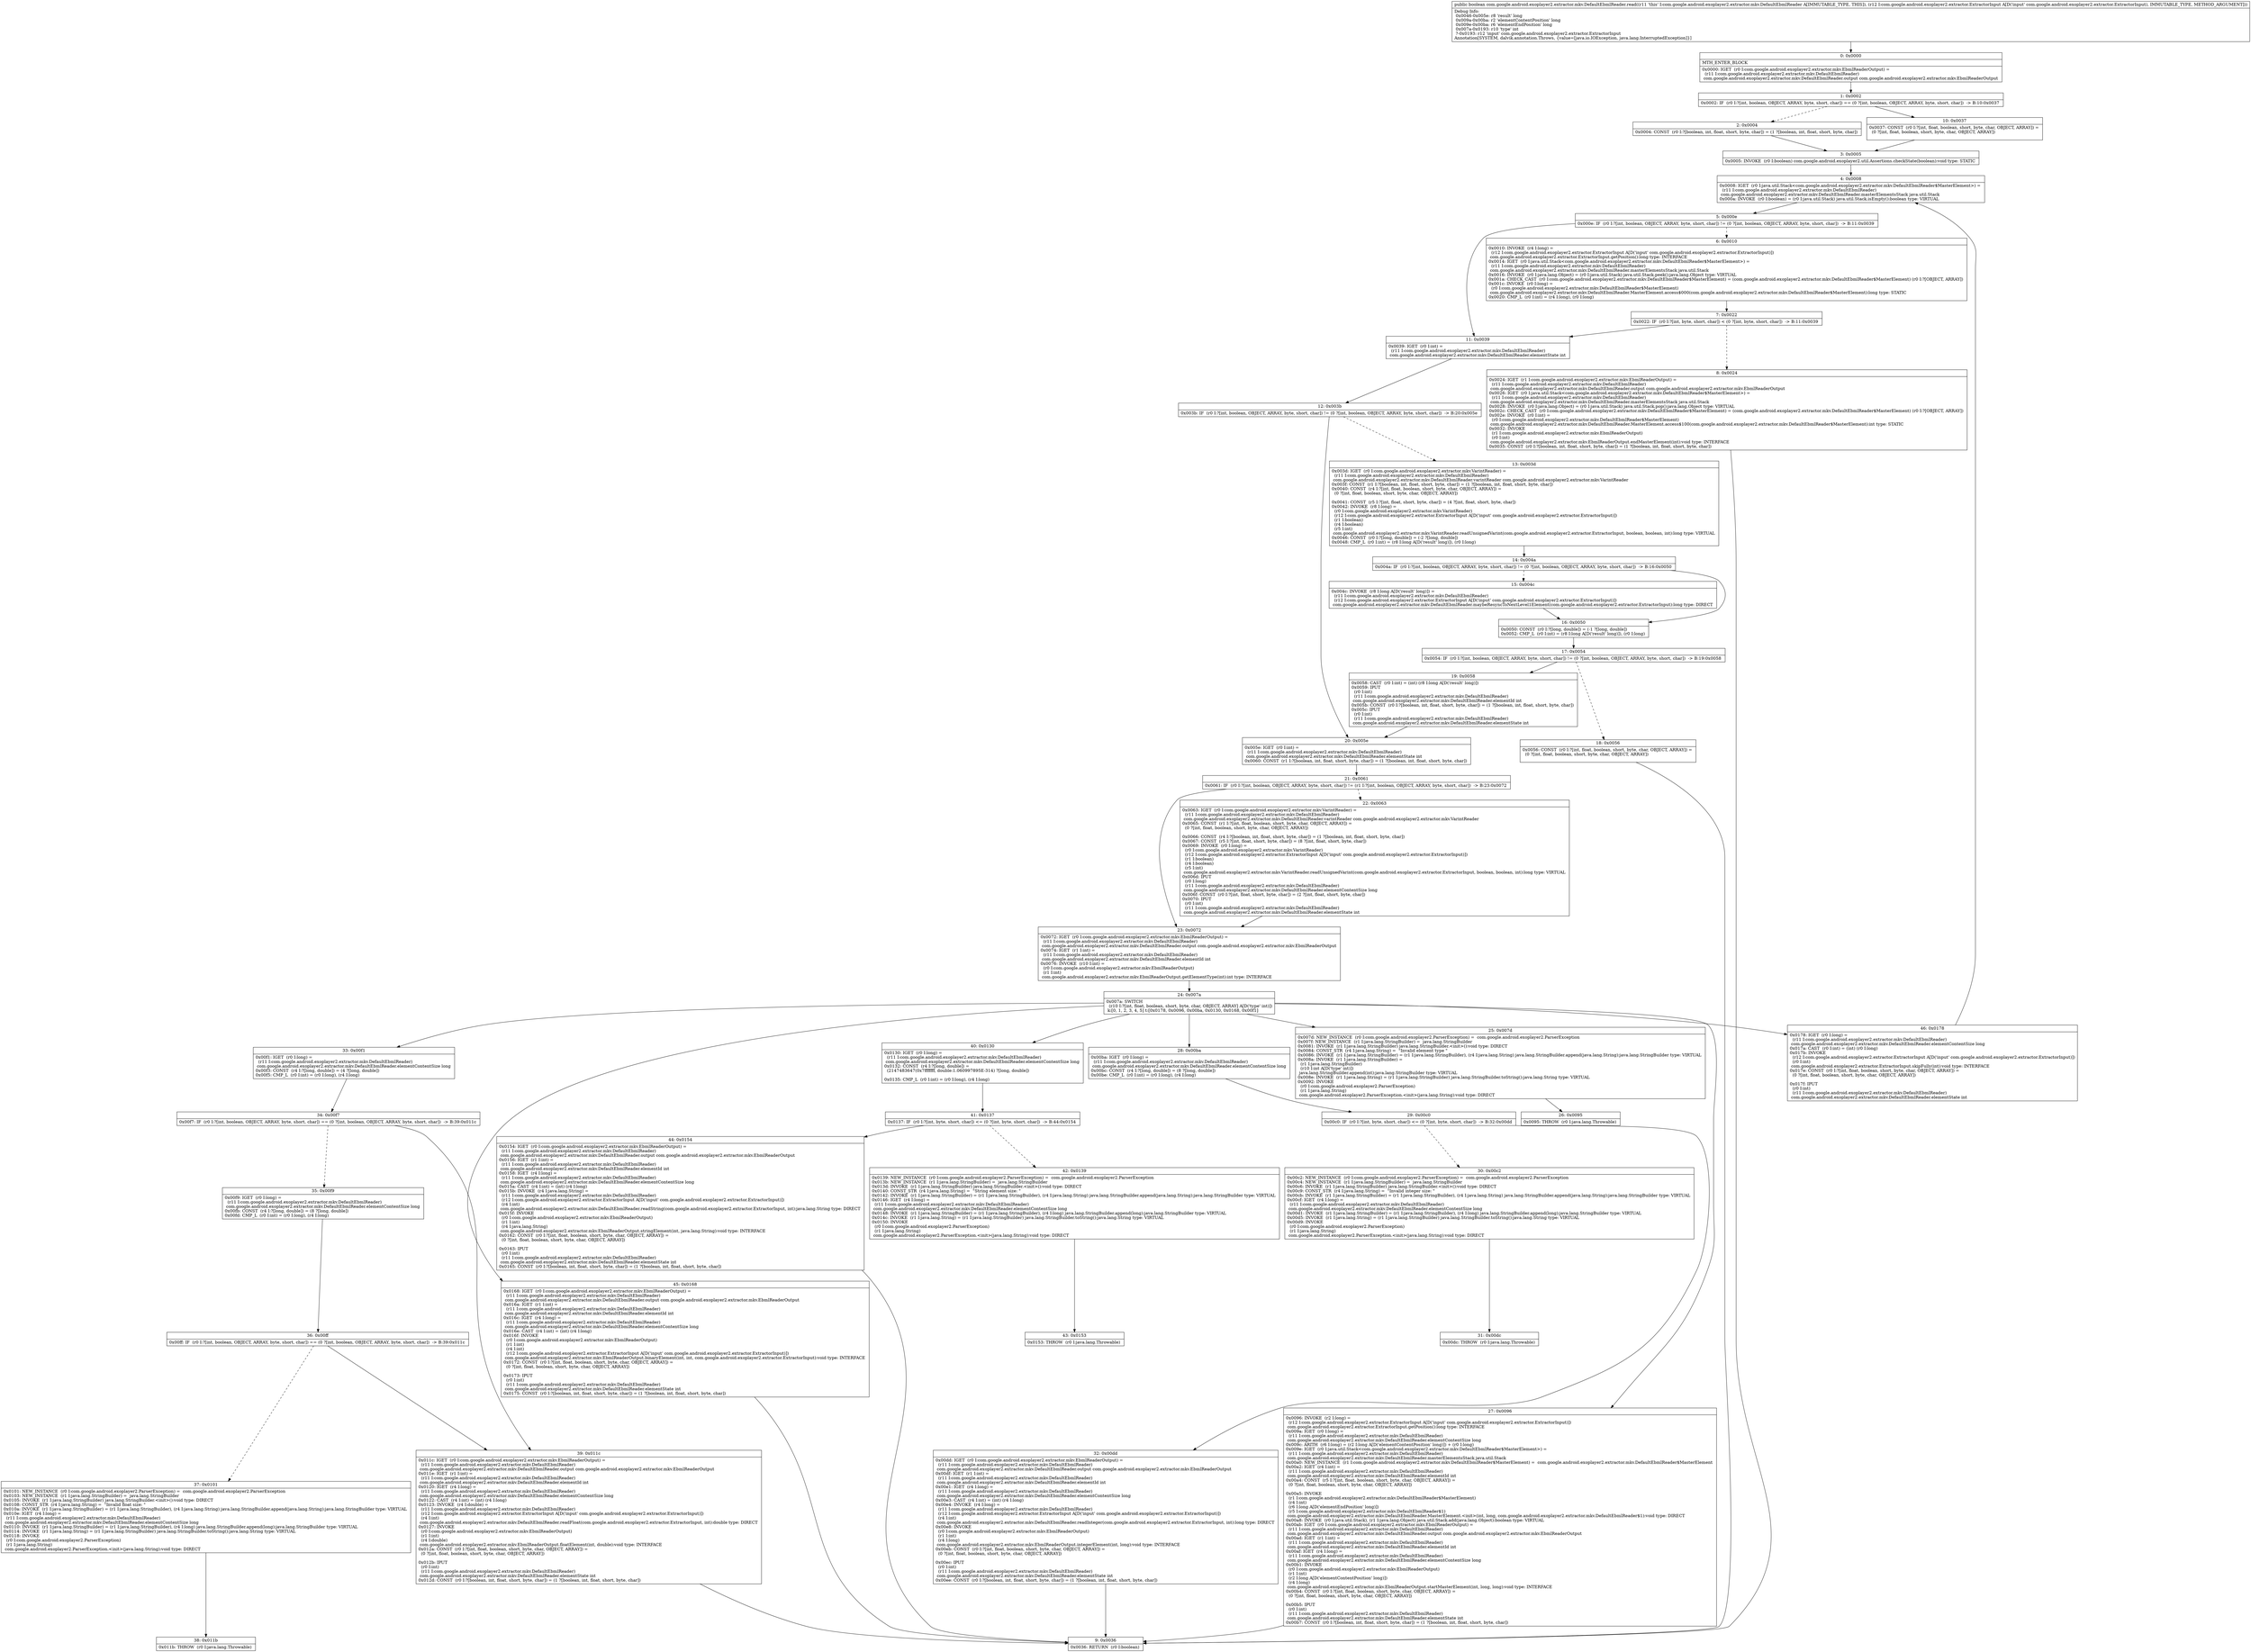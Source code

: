 digraph "CFG forcom.google.android.exoplayer2.extractor.mkv.DefaultEbmlReader.read(Lcom\/google\/android\/exoplayer2\/extractor\/ExtractorInput;)Z" {
Node_0 [shape=record,label="{0\:\ 0x0000|MTH_ENTER_BLOCK\l|0x0000: IGET  (r0 I:com.google.android.exoplayer2.extractor.mkv.EbmlReaderOutput) = \l  (r11 I:com.google.android.exoplayer2.extractor.mkv.DefaultEbmlReader)\l com.google.android.exoplayer2.extractor.mkv.DefaultEbmlReader.output com.google.android.exoplayer2.extractor.mkv.EbmlReaderOutput \l}"];
Node_1 [shape=record,label="{1\:\ 0x0002|0x0002: IF  (r0 I:?[int, boolean, OBJECT, ARRAY, byte, short, char]) == (0 ?[int, boolean, OBJECT, ARRAY, byte, short, char])  \-\> B:10:0x0037 \l}"];
Node_2 [shape=record,label="{2\:\ 0x0004|0x0004: CONST  (r0 I:?[boolean, int, float, short, byte, char]) = (1 ?[boolean, int, float, short, byte, char]) \l}"];
Node_3 [shape=record,label="{3\:\ 0x0005|0x0005: INVOKE  (r0 I:boolean) com.google.android.exoplayer2.util.Assertions.checkState(boolean):void type: STATIC \l}"];
Node_4 [shape=record,label="{4\:\ 0x0008|0x0008: IGET  (r0 I:java.util.Stack\<com.google.android.exoplayer2.extractor.mkv.DefaultEbmlReader$MasterElement\>) = \l  (r11 I:com.google.android.exoplayer2.extractor.mkv.DefaultEbmlReader)\l com.google.android.exoplayer2.extractor.mkv.DefaultEbmlReader.masterElementsStack java.util.Stack \l0x000a: INVOKE  (r0 I:boolean) = (r0 I:java.util.Stack) java.util.Stack.isEmpty():boolean type: VIRTUAL \l}"];
Node_5 [shape=record,label="{5\:\ 0x000e|0x000e: IF  (r0 I:?[int, boolean, OBJECT, ARRAY, byte, short, char]) != (0 ?[int, boolean, OBJECT, ARRAY, byte, short, char])  \-\> B:11:0x0039 \l}"];
Node_6 [shape=record,label="{6\:\ 0x0010|0x0010: INVOKE  (r4 I:long) = \l  (r12 I:com.google.android.exoplayer2.extractor.ExtractorInput A[D('input' com.google.android.exoplayer2.extractor.ExtractorInput)])\l com.google.android.exoplayer2.extractor.ExtractorInput.getPosition():long type: INTERFACE \l0x0014: IGET  (r0 I:java.util.Stack\<com.google.android.exoplayer2.extractor.mkv.DefaultEbmlReader$MasterElement\>) = \l  (r11 I:com.google.android.exoplayer2.extractor.mkv.DefaultEbmlReader)\l com.google.android.exoplayer2.extractor.mkv.DefaultEbmlReader.masterElementsStack java.util.Stack \l0x0016: INVOKE  (r0 I:java.lang.Object) = (r0 I:java.util.Stack) java.util.Stack.peek():java.lang.Object type: VIRTUAL \l0x001a: CHECK_CAST  (r0 I:com.google.android.exoplayer2.extractor.mkv.DefaultEbmlReader$MasterElement) = (com.google.android.exoplayer2.extractor.mkv.DefaultEbmlReader$MasterElement) (r0 I:?[OBJECT, ARRAY]) \l0x001c: INVOKE  (r0 I:long) = \l  (r0 I:com.google.android.exoplayer2.extractor.mkv.DefaultEbmlReader$MasterElement)\l com.google.android.exoplayer2.extractor.mkv.DefaultEbmlReader.MasterElement.access$000(com.google.android.exoplayer2.extractor.mkv.DefaultEbmlReader$MasterElement):long type: STATIC \l0x0020: CMP_L  (r0 I:int) = (r4 I:long), (r0 I:long) \l}"];
Node_7 [shape=record,label="{7\:\ 0x0022|0x0022: IF  (r0 I:?[int, byte, short, char]) \< (0 ?[int, byte, short, char])  \-\> B:11:0x0039 \l}"];
Node_8 [shape=record,label="{8\:\ 0x0024|0x0024: IGET  (r1 I:com.google.android.exoplayer2.extractor.mkv.EbmlReaderOutput) = \l  (r11 I:com.google.android.exoplayer2.extractor.mkv.DefaultEbmlReader)\l com.google.android.exoplayer2.extractor.mkv.DefaultEbmlReader.output com.google.android.exoplayer2.extractor.mkv.EbmlReaderOutput \l0x0026: IGET  (r0 I:java.util.Stack\<com.google.android.exoplayer2.extractor.mkv.DefaultEbmlReader$MasterElement\>) = \l  (r11 I:com.google.android.exoplayer2.extractor.mkv.DefaultEbmlReader)\l com.google.android.exoplayer2.extractor.mkv.DefaultEbmlReader.masterElementsStack java.util.Stack \l0x0028: INVOKE  (r0 I:java.lang.Object) = (r0 I:java.util.Stack) java.util.Stack.pop():java.lang.Object type: VIRTUAL \l0x002c: CHECK_CAST  (r0 I:com.google.android.exoplayer2.extractor.mkv.DefaultEbmlReader$MasterElement) = (com.google.android.exoplayer2.extractor.mkv.DefaultEbmlReader$MasterElement) (r0 I:?[OBJECT, ARRAY]) \l0x002e: INVOKE  (r0 I:int) = \l  (r0 I:com.google.android.exoplayer2.extractor.mkv.DefaultEbmlReader$MasterElement)\l com.google.android.exoplayer2.extractor.mkv.DefaultEbmlReader.MasterElement.access$100(com.google.android.exoplayer2.extractor.mkv.DefaultEbmlReader$MasterElement):int type: STATIC \l0x0032: INVOKE  \l  (r1 I:com.google.android.exoplayer2.extractor.mkv.EbmlReaderOutput)\l  (r0 I:int)\l com.google.android.exoplayer2.extractor.mkv.EbmlReaderOutput.endMasterElement(int):void type: INTERFACE \l0x0035: CONST  (r0 I:?[boolean, int, float, short, byte, char]) = (1 ?[boolean, int, float, short, byte, char]) \l}"];
Node_9 [shape=record,label="{9\:\ 0x0036|0x0036: RETURN  (r0 I:boolean) \l}"];
Node_10 [shape=record,label="{10\:\ 0x0037|0x0037: CONST  (r0 I:?[int, float, boolean, short, byte, char, OBJECT, ARRAY]) = \l  (0 ?[int, float, boolean, short, byte, char, OBJECT, ARRAY])\l \l}"];
Node_11 [shape=record,label="{11\:\ 0x0039|0x0039: IGET  (r0 I:int) = \l  (r11 I:com.google.android.exoplayer2.extractor.mkv.DefaultEbmlReader)\l com.google.android.exoplayer2.extractor.mkv.DefaultEbmlReader.elementState int \l}"];
Node_12 [shape=record,label="{12\:\ 0x003b|0x003b: IF  (r0 I:?[int, boolean, OBJECT, ARRAY, byte, short, char]) != (0 ?[int, boolean, OBJECT, ARRAY, byte, short, char])  \-\> B:20:0x005e \l}"];
Node_13 [shape=record,label="{13\:\ 0x003d|0x003d: IGET  (r0 I:com.google.android.exoplayer2.extractor.mkv.VarintReader) = \l  (r11 I:com.google.android.exoplayer2.extractor.mkv.DefaultEbmlReader)\l com.google.android.exoplayer2.extractor.mkv.DefaultEbmlReader.varintReader com.google.android.exoplayer2.extractor.mkv.VarintReader \l0x003f: CONST  (r1 I:?[boolean, int, float, short, byte, char]) = (1 ?[boolean, int, float, short, byte, char]) \l0x0040: CONST  (r4 I:?[int, float, boolean, short, byte, char, OBJECT, ARRAY]) = \l  (0 ?[int, float, boolean, short, byte, char, OBJECT, ARRAY])\l \l0x0041: CONST  (r5 I:?[int, float, short, byte, char]) = (4 ?[int, float, short, byte, char]) \l0x0042: INVOKE  (r8 I:long) = \l  (r0 I:com.google.android.exoplayer2.extractor.mkv.VarintReader)\l  (r12 I:com.google.android.exoplayer2.extractor.ExtractorInput A[D('input' com.google.android.exoplayer2.extractor.ExtractorInput)])\l  (r1 I:boolean)\l  (r4 I:boolean)\l  (r5 I:int)\l com.google.android.exoplayer2.extractor.mkv.VarintReader.readUnsignedVarint(com.google.android.exoplayer2.extractor.ExtractorInput, boolean, boolean, int):long type: VIRTUAL \l0x0046: CONST  (r0 I:?[long, double]) = (\-2 ?[long, double]) \l0x0048: CMP_L  (r0 I:int) = (r8 I:long A[D('result' long)]), (r0 I:long) \l}"];
Node_14 [shape=record,label="{14\:\ 0x004a|0x004a: IF  (r0 I:?[int, boolean, OBJECT, ARRAY, byte, short, char]) != (0 ?[int, boolean, OBJECT, ARRAY, byte, short, char])  \-\> B:16:0x0050 \l}"];
Node_15 [shape=record,label="{15\:\ 0x004c|0x004c: INVOKE  (r8 I:long A[D('result' long)]) = \l  (r11 I:com.google.android.exoplayer2.extractor.mkv.DefaultEbmlReader)\l  (r12 I:com.google.android.exoplayer2.extractor.ExtractorInput A[D('input' com.google.android.exoplayer2.extractor.ExtractorInput)])\l com.google.android.exoplayer2.extractor.mkv.DefaultEbmlReader.maybeResyncToNextLevel1Element(com.google.android.exoplayer2.extractor.ExtractorInput):long type: DIRECT \l}"];
Node_16 [shape=record,label="{16\:\ 0x0050|0x0050: CONST  (r0 I:?[long, double]) = (\-1 ?[long, double]) \l0x0052: CMP_L  (r0 I:int) = (r8 I:long A[D('result' long)]), (r0 I:long) \l}"];
Node_17 [shape=record,label="{17\:\ 0x0054|0x0054: IF  (r0 I:?[int, boolean, OBJECT, ARRAY, byte, short, char]) != (0 ?[int, boolean, OBJECT, ARRAY, byte, short, char])  \-\> B:19:0x0058 \l}"];
Node_18 [shape=record,label="{18\:\ 0x0056|0x0056: CONST  (r0 I:?[int, float, boolean, short, byte, char, OBJECT, ARRAY]) = \l  (0 ?[int, float, boolean, short, byte, char, OBJECT, ARRAY])\l \l}"];
Node_19 [shape=record,label="{19\:\ 0x0058|0x0058: CAST  (r0 I:int) = (int) (r8 I:long A[D('result' long)]) \l0x0059: IPUT  \l  (r0 I:int)\l  (r11 I:com.google.android.exoplayer2.extractor.mkv.DefaultEbmlReader)\l com.google.android.exoplayer2.extractor.mkv.DefaultEbmlReader.elementId int \l0x005b: CONST  (r0 I:?[boolean, int, float, short, byte, char]) = (1 ?[boolean, int, float, short, byte, char]) \l0x005c: IPUT  \l  (r0 I:int)\l  (r11 I:com.google.android.exoplayer2.extractor.mkv.DefaultEbmlReader)\l com.google.android.exoplayer2.extractor.mkv.DefaultEbmlReader.elementState int \l}"];
Node_20 [shape=record,label="{20\:\ 0x005e|0x005e: IGET  (r0 I:int) = \l  (r11 I:com.google.android.exoplayer2.extractor.mkv.DefaultEbmlReader)\l com.google.android.exoplayer2.extractor.mkv.DefaultEbmlReader.elementState int \l0x0060: CONST  (r1 I:?[boolean, int, float, short, byte, char]) = (1 ?[boolean, int, float, short, byte, char]) \l}"];
Node_21 [shape=record,label="{21\:\ 0x0061|0x0061: IF  (r0 I:?[int, boolean, OBJECT, ARRAY, byte, short, char]) != (r1 I:?[int, boolean, OBJECT, ARRAY, byte, short, char])  \-\> B:23:0x0072 \l}"];
Node_22 [shape=record,label="{22\:\ 0x0063|0x0063: IGET  (r0 I:com.google.android.exoplayer2.extractor.mkv.VarintReader) = \l  (r11 I:com.google.android.exoplayer2.extractor.mkv.DefaultEbmlReader)\l com.google.android.exoplayer2.extractor.mkv.DefaultEbmlReader.varintReader com.google.android.exoplayer2.extractor.mkv.VarintReader \l0x0065: CONST  (r1 I:?[int, float, boolean, short, byte, char, OBJECT, ARRAY]) = \l  (0 ?[int, float, boolean, short, byte, char, OBJECT, ARRAY])\l \l0x0066: CONST  (r4 I:?[boolean, int, float, short, byte, char]) = (1 ?[boolean, int, float, short, byte, char]) \l0x0067: CONST  (r5 I:?[int, float, short, byte, char]) = (8 ?[int, float, short, byte, char]) \l0x0069: INVOKE  (r0 I:long) = \l  (r0 I:com.google.android.exoplayer2.extractor.mkv.VarintReader)\l  (r12 I:com.google.android.exoplayer2.extractor.ExtractorInput A[D('input' com.google.android.exoplayer2.extractor.ExtractorInput)])\l  (r1 I:boolean)\l  (r4 I:boolean)\l  (r5 I:int)\l com.google.android.exoplayer2.extractor.mkv.VarintReader.readUnsignedVarint(com.google.android.exoplayer2.extractor.ExtractorInput, boolean, boolean, int):long type: VIRTUAL \l0x006d: IPUT  \l  (r0 I:long)\l  (r11 I:com.google.android.exoplayer2.extractor.mkv.DefaultEbmlReader)\l com.google.android.exoplayer2.extractor.mkv.DefaultEbmlReader.elementContentSize long \l0x006f: CONST  (r0 I:?[int, float, short, byte, char]) = (2 ?[int, float, short, byte, char]) \l0x0070: IPUT  \l  (r0 I:int)\l  (r11 I:com.google.android.exoplayer2.extractor.mkv.DefaultEbmlReader)\l com.google.android.exoplayer2.extractor.mkv.DefaultEbmlReader.elementState int \l}"];
Node_23 [shape=record,label="{23\:\ 0x0072|0x0072: IGET  (r0 I:com.google.android.exoplayer2.extractor.mkv.EbmlReaderOutput) = \l  (r11 I:com.google.android.exoplayer2.extractor.mkv.DefaultEbmlReader)\l com.google.android.exoplayer2.extractor.mkv.DefaultEbmlReader.output com.google.android.exoplayer2.extractor.mkv.EbmlReaderOutput \l0x0074: IGET  (r1 I:int) = \l  (r11 I:com.google.android.exoplayer2.extractor.mkv.DefaultEbmlReader)\l com.google.android.exoplayer2.extractor.mkv.DefaultEbmlReader.elementId int \l0x0076: INVOKE  (r10 I:int) = \l  (r0 I:com.google.android.exoplayer2.extractor.mkv.EbmlReaderOutput)\l  (r1 I:int)\l com.google.android.exoplayer2.extractor.mkv.EbmlReaderOutput.getElementType(int):int type: INTERFACE \l}"];
Node_24 [shape=record,label="{24\:\ 0x007a|0x007a: SWITCH  \l  (r10 I:?[int, float, boolean, short, byte, char, OBJECT, ARRAY] A[D('type' int)])\l k:[0, 1, 2, 3, 4, 5] t:[0x0178, 0x0096, 0x00ba, 0x0130, 0x0168, 0x00f1] \l}"];
Node_25 [shape=record,label="{25\:\ 0x007d|0x007d: NEW_INSTANCE  (r0 I:com.google.android.exoplayer2.ParserException) =  com.google.android.exoplayer2.ParserException \l0x007f: NEW_INSTANCE  (r1 I:java.lang.StringBuilder) =  java.lang.StringBuilder \l0x0081: INVOKE  (r1 I:java.lang.StringBuilder) java.lang.StringBuilder.\<init\>():void type: DIRECT \l0x0084: CONST_STR  (r4 I:java.lang.String) =  \"Invalid element type \" \l0x0086: INVOKE  (r1 I:java.lang.StringBuilder) = (r1 I:java.lang.StringBuilder), (r4 I:java.lang.String) java.lang.StringBuilder.append(java.lang.String):java.lang.StringBuilder type: VIRTUAL \l0x008a: INVOKE  (r1 I:java.lang.StringBuilder) = \l  (r1 I:java.lang.StringBuilder)\l  (r10 I:int A[D('type' int)])\l java.lang.StringBuilder.append(int):java.lang.StringBuilder type: VIRTUAL \l0x008e: INVOKE  (r1 I:java.lang.String) = (r1 I:java.lang.StringBuilder) java.lang.StringBuilder.toString():java.lang.String type: VIRTUAL \l0x0092: INVOKE  \l  (r0 I:com.google.android.exoplayer2.ParserException)\l  (r1 I:java.lang.String)\l com.google.android.exoplayer2.ParserException.\<init\>(java.lang.String):void type: DIRECT \l}"];
Node_26 [shape=record,label="{26\:\ 0x0095|0x0095: THROW  (r0 I:java.lang.Throwable) \l}"];
Node_27 [shape=record,label="{27\:\ 0x0096|0x0096: INVOKE  (r2 I:long) = \l  (r12 I:com.google.android.exoplayer2.extractor.ExtractorInput A[D('input' com.google.android.exoplayer2.extractor.ExtractorInput)])\l com.google.android.exoplayer2.extractor.ExtractorInput.getPosition():long type: INTERFACE \l0x009a: IGET  (r0 I:long) = \l  (r11 I:com.google.android.exoplayer2.extractor.mkv.DefaultEbmlReader)\l com.google.android.exoplayer2.extractor.mkv.DefaultEbmlReader.elementContentSize long \l0x009c: ARITH  (r6 I:long) = (r2 I:long A[D('elementContentPosition' long)]) + (r0 I:long) \l0x009e: IGET  (r0 I:java.util.Stack\<com.google.android.exoplayer2.extractor.mkv.DefaultEbmlReader$MasterElement\>) = \l  (r11 I:com.google.android.exoplayer2.extractor.mkv.DefaultEbmlReader)\l com.google.android.exoplayer2.extractor.mkv.DefaultEbmlReader.masterElementsStack java.util.Stack \l0x00a0: NEW_INSTANCE  (r1 I:com.google.android.exoplayer2.extractor.mkv.DefaultEbmlReader$MasterElement) =  com.google.android.exoplayer2.extractor.mkv.DefaultEbmlReader$MasterElement \l0x00a2: IGET  (r4 I:int) = \l  (r11 I:com.google.android.exoplayer2.extractor.mkv.DefaultEbmlReader)\l com.google.android.exoplayer2.extractor.mkv.DefaultEbmlReader.elementId int \l0x00a4: CONST  (r5 I:?[int, float, boolean, short, byte, char, OBJECT, ARRAY]) = \l  (0 ?[int, float, boolean, short, byte, char, OBJECT, ARRAY])\l \l0x00a5: INVOKE  \l  (r1 I:com.google.android.exoplayer2.extractor.mkv.DefaultEbmlReader$MasterElement)\l  (r4 I:int)\l  (r6 I:long A[D('elementEndPosition' long)])\l  (r5 I:com.google.android.exoplayer2.extractor.mkv.DefaultEbmlReader$1)\l com.google.android.exoplayer2.extractor.mkv.DefaultEbmlReader.MasterElement.\<init\>(int, long, com.google.android.exoplayer2.extractor.mkv.DefaultEbmlReader$1):void type: DIRECT \l0x00a8: INVOKE  (r0 I:java.util.Stack), (r1 I:java.lang.Object) java.util.Stack.add(java.lang.Object):boolean type: VIRTUAL \l0x00ab: IGET  (r0 I:com.google.android.exoplayer2.extractor.mkv.EbmlReaderOutput) = \l  (r11 I:com.google.android.exoplayer2.extractor.mkv.DefaultEbmlReader)\l com.google.android.exoplayer2.extractor.mkv.DefaultEbmlReader.output com.google.android.exoplayer2.extractor.mkv.EbmlReaderOutput \l0x00ad: IGET  (r1 I:int) = \l  (r11 I:com.google.android.exoplayer2.extractor.mkv.DefaultEbmlReader)\l com.google.android.exoplayer2.extractor.mkv.DefaultEbmlReader.elementId int \l0x00af: IGET  (r4 I:long) = \l  (r11 I:com.google.android.exoplayer2.extractor.mkv.DefaultEbmlReader)\l com.google.android.exoplayer2.extractor.mkv.DefaultEbmlReader.elementContentSize long \l0x00b1: INVOKE  \l  (r0 I:com.google.android.exoplayer2.extractor.mkv.EbmlReaderOutput)\l  (r1 I:int)\l  (r2 I:long A[D('elementContentPosition' long)])\l  (r4 I:long)\l com.google.android.exoplayer2.extractor.mkv.EbmlReaderOutput.startMasterElement(int, long, long):void type: INTERFACE \l0x00b4: CONST  (r0 I:?[int, float, boolean, short, byte, char, OBJECT, ARRAY]) = \l  (0 ?[int, float, boolean, short, byte, char, OBJECT, ARRAY])\l \l0x00b5: IPUT  \l  (r0 I:int)\l  (r11 I:com.google.android.exoplayer2.extractor.mkv.DefaultEbmlReader)\l com.google.android.exoplayer2.extractor.mkv.DefaultEbmlReader.elementState int \l0x00b7: CONST  (r0 I:?[boolean, int, float, short, byte, char]) = (1 ?[boolean, int, float, short, byte, char]) \l}"];
Node_28 [shape=record,label="{28\:\ 0x00ba|0x00ba: IGET  (r0 I:long) = \l  (r11 I:com.google.android.exoplayer2.extractor.mkv.DefaultEbmlReader)\l com.google.android.exoplayer2.extractor.mkv.DefaultEbmlReader.elementContentSize long \l0x00bc: CONST  (r4 I:?[long, double]) = (8 ?[long, double]) \l0x00be: CMP_L  (r0 I:int) = (r0 I:long), (r4 I:long) \l}"];
Node_29 [shape=record,label="{29\:\ 0x00c0|0x00c0: IF  (r0 I:?[int, byte, short, char]) \<= (0 ?[int, byte, short, char])  \-\> B:32:0x00dd \l}"];
Node_30 [shape=record,label="{30\:\ 0x00c2|0x00c2: NEW_INSTANCE  (r0 I:com.google.android.exoplayer2.ParserException) =  com.google.android.exoplayer2.ParserException \l0x00c4: NEW_INSTANCE  (r1 I:java.lang.StringBuilder) =  java.lang.StringBuilder \l0x00c6: INVOKE  (r1 I:java.lang.StringBuilder) java.lang.StringBuilder.\<init\>():void type: DIRECT \l0x00c9: CONST_STR  (r4 I:java.lang.String) =  \"Invalid integer size: \" \l0x00cb: INVOKE  (r1 I:java.lang.StringBuilder) = (r1 I:java.lang.StringBuilder), (r4 I:java.lang.String) java.lang.StringBuilder.append(java.lang.String):java.lang.StringBuilder type: VIRTUAL \l0x00cf: IGET  (r4 I:long) = \l  (r11 I:com.google.android.exoplayer2.extractor.mkv.DefaultEbmlReader)\l com.google.android.exoplayer2.extractor.mkv.DefaultEbmlReader.elementContentSize long \l0x00d1: INVOKE  (r1 I:java.lang.StringBuilder) = (r1 I:java.lang.StringBuilder), (r4 I:long) java.lang.StringBuilder.append(long):java.lang.StringBuilder type: VIRTUAL \l0x00d5: INVOKE  (r1 I:java.lang.String) = (r1 I:java.lang.StringBuilder) java.lang.StringBuilder.toString():java.lang.String type: VIRTUAL \l0x00d9: INVOKE  \l  (r0 I:com.google.android.exoplayer2.ParserException)\l  (r1 I:java.lang.String)\l com.google.android.exoplayer2.ParserException.\<init\>(java.lang.String):void type: DIRECT \l}"];
Node_31 [shape=record,label="{31\:\ 0x00dc|0x00dc: THROW  (r0 I:java.lang.Throwable) \l}"];
Node_32 [shape=record,label="{32\:\ 0x00dd|0x00dd: IGET  (r0 I:com.google.android.exoplayer2.extractor.mkv.EbmlReaderOutput) = \l  (r11 I:com.google.android.exoplayer2.extractor.mkv.DefaultEbmlReader)\l com.google.android.exoplayer2.extractor.mkv.DefaultEbmlReader.output com.google.android.exoplayer2.extractor.mkv.EbmlReaderOutput \l0x00df: IGET  (r1 I:int) = \l  (r11 I:com.google.android.exoplayer2.extractor.mkv.DefaultEbmlReader)\l com.google.android.exoplayer2.extractor.mkv.DefaultEbmlReader.elementId int \l0x00e1: IGET  (r4 I:long) = \l  (r11 I:com.google.android.exoplayer2.extractor.mkv.DefaultEbmlReader)\l com.google.android.exoplayer2.extractor.mkv.DefaultEbmlReader.elementContentSize long \l0x00e3: CAST  (r4 I:int) = (int) (r4 I:long) \l0x00e4: INVOKE  (r4 I:long) = \l  (r11 I:com.google.android.exoplayer2.extractor.mkv.DefaultEbmlReader)\l  (r12 I:com.google.android.exoplayer2.extractor.ExtractorInput A[D('input' com.google.android.exoplayer2.extractor.ExtractorInput)])\l  (r4 I:int)\l com.google.android.exoplayer2.extractor.mkv.DefaultEbmlReader.readInteger(com.google.android.exoplayer2.extractor.ExtractorInput, int):long type: DIRECT \l0x00e8: INVOKE  \l  (r0 I:com.google.android.exoplayer2.extractor.mkv.EbmlReaderOutput)\l  (r1 I:int)\l  (r4 I:long)\l com.google.android.exoplayer2.extractor.mkv.EbmlReaderOutput.integerElement(int, long):void type: INTERFACE \l0x00eb: CONST  (r0 I:?[int, float, boolean, short, byte, char, OBJECT, ARRAY]) = \l  (0 ?[int, float, boolean, short, byte, char, OBJECT, ARRAY])\l \l0x00ec: IPUT  \l  (r0 I:int)\l  (r11 I:com.google.android.exoplayer2.extractor.mkv.DefaultEbmlReader)\l com.google.android.exoplayer2.extractor.mkv.DefaultEbmlReader.elementState int \l0x00ee: CONST  (r0 I:?[boolean, int, float, short, byte, char]) = (1 ?[boolean, int, float, short, byte, char]) \l}"];
Node_33 [shape=record,label="{33\:\ 0x00f1|0x00f1: IGET  (r0 I:long) = \l  (r11 I:com.google.android.exoplayer2.extractor.mkv.DefaultEbmlReader)\l com.google.android.exoplayer2.extractor.mkv.DefaultEbmlReader.elementContentSize long \l0x00f3: CONST  (r4 I:?[long, double]) = (4 ?[long, double]) \l0x00f5: CMP_L  (r0 I:int) = (r0 I:long), (r4 I:long) \l}"];
Node_34 [shape=record,label="{34\:\ 0x00f7|0x00f7: IF  (r0 I:?[int, boolean, OBJECT, ARRAY, byte, short, char]) == (0 ?[int, boolean, OBJECT, ARRAY, byte, short, char])  \-\> B:39:0x011c \l}"];
Node_35 [shape=record,label="{35\:\ 0x00f9|0x00f9: IGET  (r0 I:long) = \l  (r11 I:com.google.android.exoplayer2.extractor.mkv.DefaultEbmlReader)\l com.google.android.exoplayer2.extractor.mkv.DefaultEbmlReader.elementContentSize long \l0x00fb: CONST  (r4 I:?[long, double]) = (8 ?[long, double]) \l0x00fd: CMP_L  (r0 I:int) = (r0 I:long), (r4 I:long) \l}"];
Node_36 [shape=record,label="{36\:\ 0x00ff|0x00ff: IF  (r0 I:?[int, boolean, OBJECT, ARRAY, byte, short, char]) == (0 ?[int, boolean, OBJECT, ARRAY, byte, short, char])  \-\> B:39:0x011c \l}"];
Node_37 [shape=record,label="{37\:\ 0x0101|0x0101: NEW_INSTANCE  (r0 I:com.google.android.exoplayer2.ParserException) =  com.google.android.exoplayer2.ParserException \l0x0103: NEW_INSTANCE  (r1 I:java.lang.StringBuilder) =  java.lang.StringBuilder \l0x0105: INVOKE  (r1 I:java.lang.StringBuilder) java.lang.StringBuilder.\<init\>():void type: DIRECT \l0x0108: CONST_STR  (r4 I:java.lang.String) =  \"Invalid float size: \" \l0x010a: INVOKE  (r1 I:java.lang.StringBuilder) = (r1 I:java.lang.StringBuilder), (r4 I:java.lang.String) java.lang.StringBuilder.append(java.lang.String):java.lang.StringBuilder type: VIRTUAL \l0x010e: IGET  (r4 I:long) = \l  (r11 I:com.google.android.exoplayer2.extractor.mkv.DefaultEbmlReader)\l com.google.android.exoplayer2.extractor.mkv.DefaultEbmlReader.elementContentSize long \l0x0110: INVOKE  (r1 I:java.lang.StringBuilder) = (r1 I:java.lang.StringBuilder), (r4 I:long) java.lang.StringBuilder.append(long):java.lang.StringBuilder type: VIRTUAL \l0x0114: INVOKE  (r1 I:java.lang.String) = (r1 I:java.lang.StringBuilder) java.lang.StringBuilder.toString():java.lang.String type: VIRTUAL \l0x0118: INVOKE  \l  (r0 I:com.google.android.exoplayer2.ParserException)\l  (r1 I:java.lang.String)\l com.google.android.exoplayer2.ParserException.\<init\>(java.lang.String):void type: DIRECT \l}"];
Node_38 [shape=record,label="{38\:\ 0x011b|0x011b: THROW  (r0 I:java.lang.Throwable) \l}"];
Node_39 [shape=record,label="{39\:\ 0x011c|0x011c: IGET  (r0 I:com.google.android.exoplayer2.extractor.mkv.EbmlReaderOutput) = \l  (r11 I:com.google.android.exoplayer2.extractor.mkv.DefaultEbmlReader)\l com.google.android.exoplayer2.extractor.mkv.DefaultEbmlReader.output com.google.android.exoplayer2.extractor.mkv.EbmlReaderOutput \l0x011e: IGET  (r1 I:int) = \l  (r11 I:com.google.android.exoplayer2.extractor.mkv.DefaultEbmlReader)\l com.google.android.exoplayer2.extractor.mkv.DefaultEbmlReader.elementId int \l0x0120: IGET  (r4 I:long) = \l  (r11 I:com.google.android.exoplayer2.extractor.mkv.DefaultEbmlReader)\l com.google.android.exoplayer2.extractor.mkv.DefaultEbmlReader.elementContentSize long \l0x0122: CAST  (r4 I:int) = (int) (r4 I:long) \l0x0123: INVOKE  (r4 I:double) = \l  (r11 I:com.google.android.exoplayer2.extractor.mkv.DefaultEbmlReader)\l  (r12 I:com.google.android.exoplayer2.extractor.ExtractorInput A[D('input' com.google.android.exoplayer2.extractor.ExtractorInput)])\l  (r4 I:int)\l com.google.android.exoplayer2.extractor.mkv.DefaultEbmlReader.readFloat(com.google.android.exoplayer2.extractor.ExtractorInput, int):double type: DIRECT \l0x0127: INVOKE  \l  (r0 I:com.google.android.exoplayer2.extractor.mkv.EbmlReaderOutput)\l  (r1 I:int)\l  (r4 I:double)\l com.google.android.exoplayer2.extractor.mkv.EbmlReaderOutput.floatElement(int, double):void type: INTERFACE \l0x012a: CONST  (r0 I:?[int, float, boolean, short, byte, char, OBJECT, ARRAY]) = \l  (0 ?[int, float, boolean, short, byte, char, OBJECT, ARRAY])\l \l0x012b: IPUT  \l  (r0 I:int)\l  (r11 I:com.google.android.exoplayer2.extractor.mkv.DefaultEbmlReader)\l com.google.android.exoplayer2.extractor.mkv.DefaultEbmlReader.elementState int \l0x012d: CONST  (r0 I:?[boolean, int, float, short, byte, char]) = (1 ?[boolean, int, float, short, byte, char]) \l}"];
Node_40 [shape=record,label="{40\:\ 0x0130|0x0130: IGET  (r0 I:long) = \l  (r11 I:com.google.android.exoplayer2.extractor.mkv.DefaultEbmlReader)\l com.google.android.exoplayer2.extractor.mkv.DefaultEbmlReader.elementContentSize long \l0x0132: CONST  (r4 I:?[long, double]) = \l  (2147483647(0x7fffffff, double:1.060997895E\-314) ?[long, double])\l \l0x0135: CMP_L  (r0 I:int) = (r0 I:long), (r4 I:long) \l}"];
Node_41 [shape=record,label="{41\:\ 0x0137|0x0137: IF  (r0 I:?[int, byte, short, char]) \<= (0 ?[int, byte, short, char])  \-\> B:44:0x0154 \l}"];
Node_42 [shape=record,label="{42\:\ 0x0139|0x0139: NEW_INSTANCE  (r0 I:com.google.android.exoplayer2.ParserException) =  com.google.android.exoplayer2.ParserException \l0x013b: NEW_INSTANCE  (r1 I:java.lang.StringBuilder) =  java.lang.StringBuilder \l0x013d: INVOKE  (r1 I:java.lang.StringBuilder) java.lang.StringBuilder.\<init\>():void type: DIRECT \l0x0140: CONST_STR  (r4 I:java.lang.String) =  \"String element size: \" \l0x0142: INVOKE  (r1 I:java.lang.StringBuilder) = (r1 I:java.lang.StringBuilder), (r4 I:java.lang.String) java.lang.StringBuilder.append(java.lang.String):java.lang.StringBuilder type: VIRTUAL \l0x0146: IGET  (r4 I:long) = \l  (r11 I:com.google.android.exoplayer2.extractor.mkv.DefaultEbmlReader)\l com.google.android.exoplayer2.extractor.mkv.DefaultEbmlReader.elementContentSize long \l0x0148: INVOKE  (r1 I:java.lang.StringBuilder) = (r1 I:java.lang.StringBuilder), (r4 I:long) java.lang.StringBuilder.append(long):java.lang.StringBuilder type: VIRTUAL \l0x014c: INVOKE  (r1 I:java.lang.String) = (r1 I:java.lang.StringBuilder) java.lang.StringBuilder.toString():java.lang.String type: VIRTUAL \l0x0150: INVOKE  \l  (r0 I:com.google.android.exoplayer2.ParserException)\l  (r1 I:java.lang.String)\l com.google.android.exoplayer2.ParserException.\<init\>(java.lang.String):void type: DIRECT \l}"];
Node_43 [shape=record,label="{43\:\ 0x0153|0x0153: THROW  (r0 I:java.lang.Throwable) \l}"];
Node_44 [shape=record,label="{44\:\ 0x0154|0x0154: IGET  (r0 I:com.google.android.exoplayer2.extractor.mkv.EbmlReaderOutput) = \l  (r11 I:com.google.android.exoplayer2.extractor.mkv.DefaultEbmlReader)\l com.google.android.exoplayer2.extractor.mkv.DefaultEbmlReader.output com.google.android.exoplayer2.extractor.mkv.EbmlReaderOutput \l0x0156: IGET  (r1 I:int) = \l  (r11 I:com.google.android.exoplayer2.extractor.mkv.DefaultEbmlReader)\l com.google.android.exoplayer2.extractor.mkv.DefaultEbmlReader.elementId int \l0x0158: IGET  (r4 I:long) = \l  (r11 I:com.google.android.exoplayer2.extractor.mkv.DefaultEbmlReader)\l com.google.android.exoplayer2.extractor.mkv.DefaultEbmlReader.elementContentSize long \l0x015a: CAST  (r4 I:int) = (int) (r4 I:long) \l0x015b: INVOKE  (r4 I:java.lang.String) = \l  (r11 I:com.google.android.exoplayer2.extractor.mkv.DefaultEbmlReader)\l  (r12 I:com.google.android.exoplayer2.extractor.ExtractorInput A[D('input' com.google.android.exoplayer2.extractor.ExtractorInput)])\l  (r4 I:int)\l com.google.android.exoplayer2.extractor.mkv.DefaultEbmlReader.readString(com.google.android.exoplayer2.extractor.ExtractorInput, int):java.lang.String type: DIRECT \l0x015f: INVOKE  \l  (r0 I:com.google.android.exoplayer2.extractor.mkv.EbmlReaderOutput)\l  (r1 I:int)\l  (r4 I:java.lang.String)\l com.google.android.exoplayer2.extractor.mkv.EbmlReaderOutput.stringElement(int, java.lang.String):void type: INTERFACE \l0x0162: CONST  (r0 I:?[int, float, boolean, short, byte, char, OBJECT, ARRAY]) = \l  (0 ?[int, float, boolean, short, byte, char, OBJECT, ARRAY])\l \l0x0163: IPUT  \l  (r0 I:int)\l  (r11 I:com.google.android.exoplayer2.extractor.mkv.DefaultEbmlReader)\l com.google.android.exoplayer2.extractor.mkv.DefaultEbmlReader.elementState int \l0x0165: CONST  (r0 I:?[boolean, int, float, short, byte, char]) = (1 ?[boolean, int, float, short, byte, char]) \l}"];
Node_45 [shape=record,label="{45\:\ 0x0168|0x0168: IGET  (r0 I:com.google.android.exoplayer2.extractor.mkv.EbmlReaderOutput) = \l  (r11 I:com.google.android.exoplayer2.extractor.mkv.DefaultEbmlReader)\l com.google.android.exoplayer2.extractor.mkv.DefaultEbmlReader.output com.google.android.exoplayer2.extractor.mkv.EbmlReaderOutput \l0x016a: IGET  (r1 I:int) = \l  (r11 I:com.google.android.exoplayer2.extractor.mkv.DefaultEbmlReader)\l com.google.android.exoplayer2.extractor.mkv.DefaultEbmlReader.elementId int \l0x016c: IGET  (r4 I:long) = \l  (r11 I:com.google.android.exoplayer2.extractor.mkv.DefaultEbmlReader)\l com.google.android.exoplayer2.extractor.mkv.DefaultEbmlReader.elementContentSize long \l0x016e: CAST  (r4 I:int) = (int) (r4 I:long) \l0x016f: INVOKE  \l  (r0 I:com.google.android.exoplayer2.extractor.mkv.EbmlReaderOutput)\l  (r1 I:int)\l  (r4 I:int)\l  (r12 I:com.google.android.exoplayer2.extractor.ExtractorInput A[D('input' com.google.android.exoplayer2.extractor.ExtractorInput)])\l com.google.android.exoplayer2.extractor.mkv.EbmlReaderOutput.binaryElement(int, int, com.google.android.exoplayer2.extractor.ExtractorInput):void type: INTERFACE \l0x0172: CONST  (r0 I:?[int, float, boolean, short, byte, char, OBJECT, ARRAY]) = \l  (0 ?[int, float, boolean, short, byte, char, OBJECT, ARRAY])\l \l0x0173: IPUT  \l  (r0 I:int)\l  (r11 I:com.google.android.exoplayer2.extractor.mkv.DefaultEbmlReader)\l com.google.android.exoplayer2.extractor.mkv.DefaultEbmlReader.elementState int \l0x0175: CONST  (r0 I:?[boolean, int, float, short, byte, char]) = (1 ?[boolean, int, float, short, byte, char]) \l}"];
Node_46 [shape=record,label="{46\:\ 0x0178|0x0178: IGET  (r0 I:long) = \l  (r11 I:com.google.android.exoplayer2.extractor.mkv.DefaultEbmlReader)\l com.google.android.exoplayer2.extractor.mkv.DefaultEbmlReader.elementContentSize long \l0x017a: CAST  (r0 I:int) = (int) (r0 I:long) \l0x017b: INVOKE  \l  (r12 I:com.google.android.exoplayer2.extractor.ExtractorInput A[D('input' com.google.android.exoplayer2.extractor.ExtractorInput)])\l  (r0 I:int)\l com.google.android.exoplayer2.extractor.ExtractorInput.skipFully(int):void type: INTERFACE \l0x017e: CONST  (r0 I:?[int, float, boolean, short, byte, char, OBJECT, ARRAY]) = \l  (0 ?[int, float, boolean, short, byte, char, OBJECT, ARRAY])\l \l0x017f: IPUT  \l  (r0 I:int)\l  (r11 I:com.google.android.exoplayer2.extractor.mkv.DefaultEbmlReader)\l com.google.android.exoplayer2.extractor.mkv.DefaultEbmlReader.elementState int \l}"];
MethodNode[shape=record,label="{public boolean com.google.android.exoplayer2.extractor.mkv.DefaultEbmlReader.read((r11 'this' I:com.google.android.exoplayer2.extractor.mkv.DefaultEbmlReader A[IMMUTABLE_TYPE, THIS]), (r12 I:com.google.android.exoplayer2.extractor.ExtractorInput A[D('input' com.google.android.exoplayer2.extractor.ExtractorInput), IMMUTABLE_TYPE, METHOD_ARGUMENT]))  | Debug Info:\l  0x0046\-0x005e: r8 'result' long\l  0x009a\-0x00ba: r2 'elementContentPosition' long\l  0x009e\-0x00ba: r6 'elementEndPosition' long\l  0x007a\-0x0193: r10 'type' int\l  ?\-0x0193: r12 'input' com.google.android.exoplayer2.extractor.ExtractorInput\lAnnotation[SYSTEM, dalvik.annotation.Throws, \{value=[java.io.IOException, java.lang.InterruptedException]\}]\l}"];
MethodNode -> Node_0;
Node_0 -> Node_1;
Node_1 -> Node_2[style=dashed];
Node_1 -> Node_10;
Node_2 -> Node_3;
Node_3 -> Node_4;
Node_4 -> Node_5;
Node_5 -> Node_6[style=dashed];
Node_5 -> Node_11;
Node_6 -> Node_7;
Node_7 -> Node_8[style=dashed];
Node_7 -> Node_11;
Node_8 -> Node_9;
Node_10 -> Node_3;
Node_11 -> Node_12;
Node_12 -> Node_13[style=dashed];
Node_12 -> Node_20;
Node_13 -> Node_14;
Node_14 -> Node_15[style=dashed];
Node_14 -> Node_16;
Node_15 -> Node_16;
Node_16 -> Node_17;
Node_17 -> Node_18[style=dashed];
Node_17 -> Node_19;
Node_18 -> Node_9;
Node_19 -> Node_20;
Node_20 -> Node_21;
Node_21 -> Node_22[style=dashed];
Node_21 -> Node_23;
Node_22 -> Node_23;
Node_23 -> Node_24;
Node_24 -> Node_25;
Node_24 -> Node_27;
Node_24 -> Node_28;
Node_24 -> Node_33;
Node_24 -> Node_40;
Node_24 -> Node_45;
Node_24 -> Node_46;
Node_25 -> Node_26;
Node_27 -> Node_9;
Node_28 -> Node_29;
Node_29 -> Node_30[style=dashed];
Node_29 -> Node_32;
Node_30 -> Node_31;
Node_32 -> Node_9;
Node_33 -> Node_34;
Node_34 -> Node_35[style=dashed];
Node_34 -> Node_39;
Node_35 -> Node_36;
Node_36 -> Node_37[style=dashed];
Node_36 -> Node_39;
Node_37 -> Node_38;
Node_39 -> Node_9;
Node_40 -> Node_41;
Node_41 -> Node_42[style=dashed];
Node_41 -> Node_44;
Node_42 -> Node_43;
Node_44 -> Node_9;
Node_45 -> Node_9;
Node_46 -> Node_4;
}

